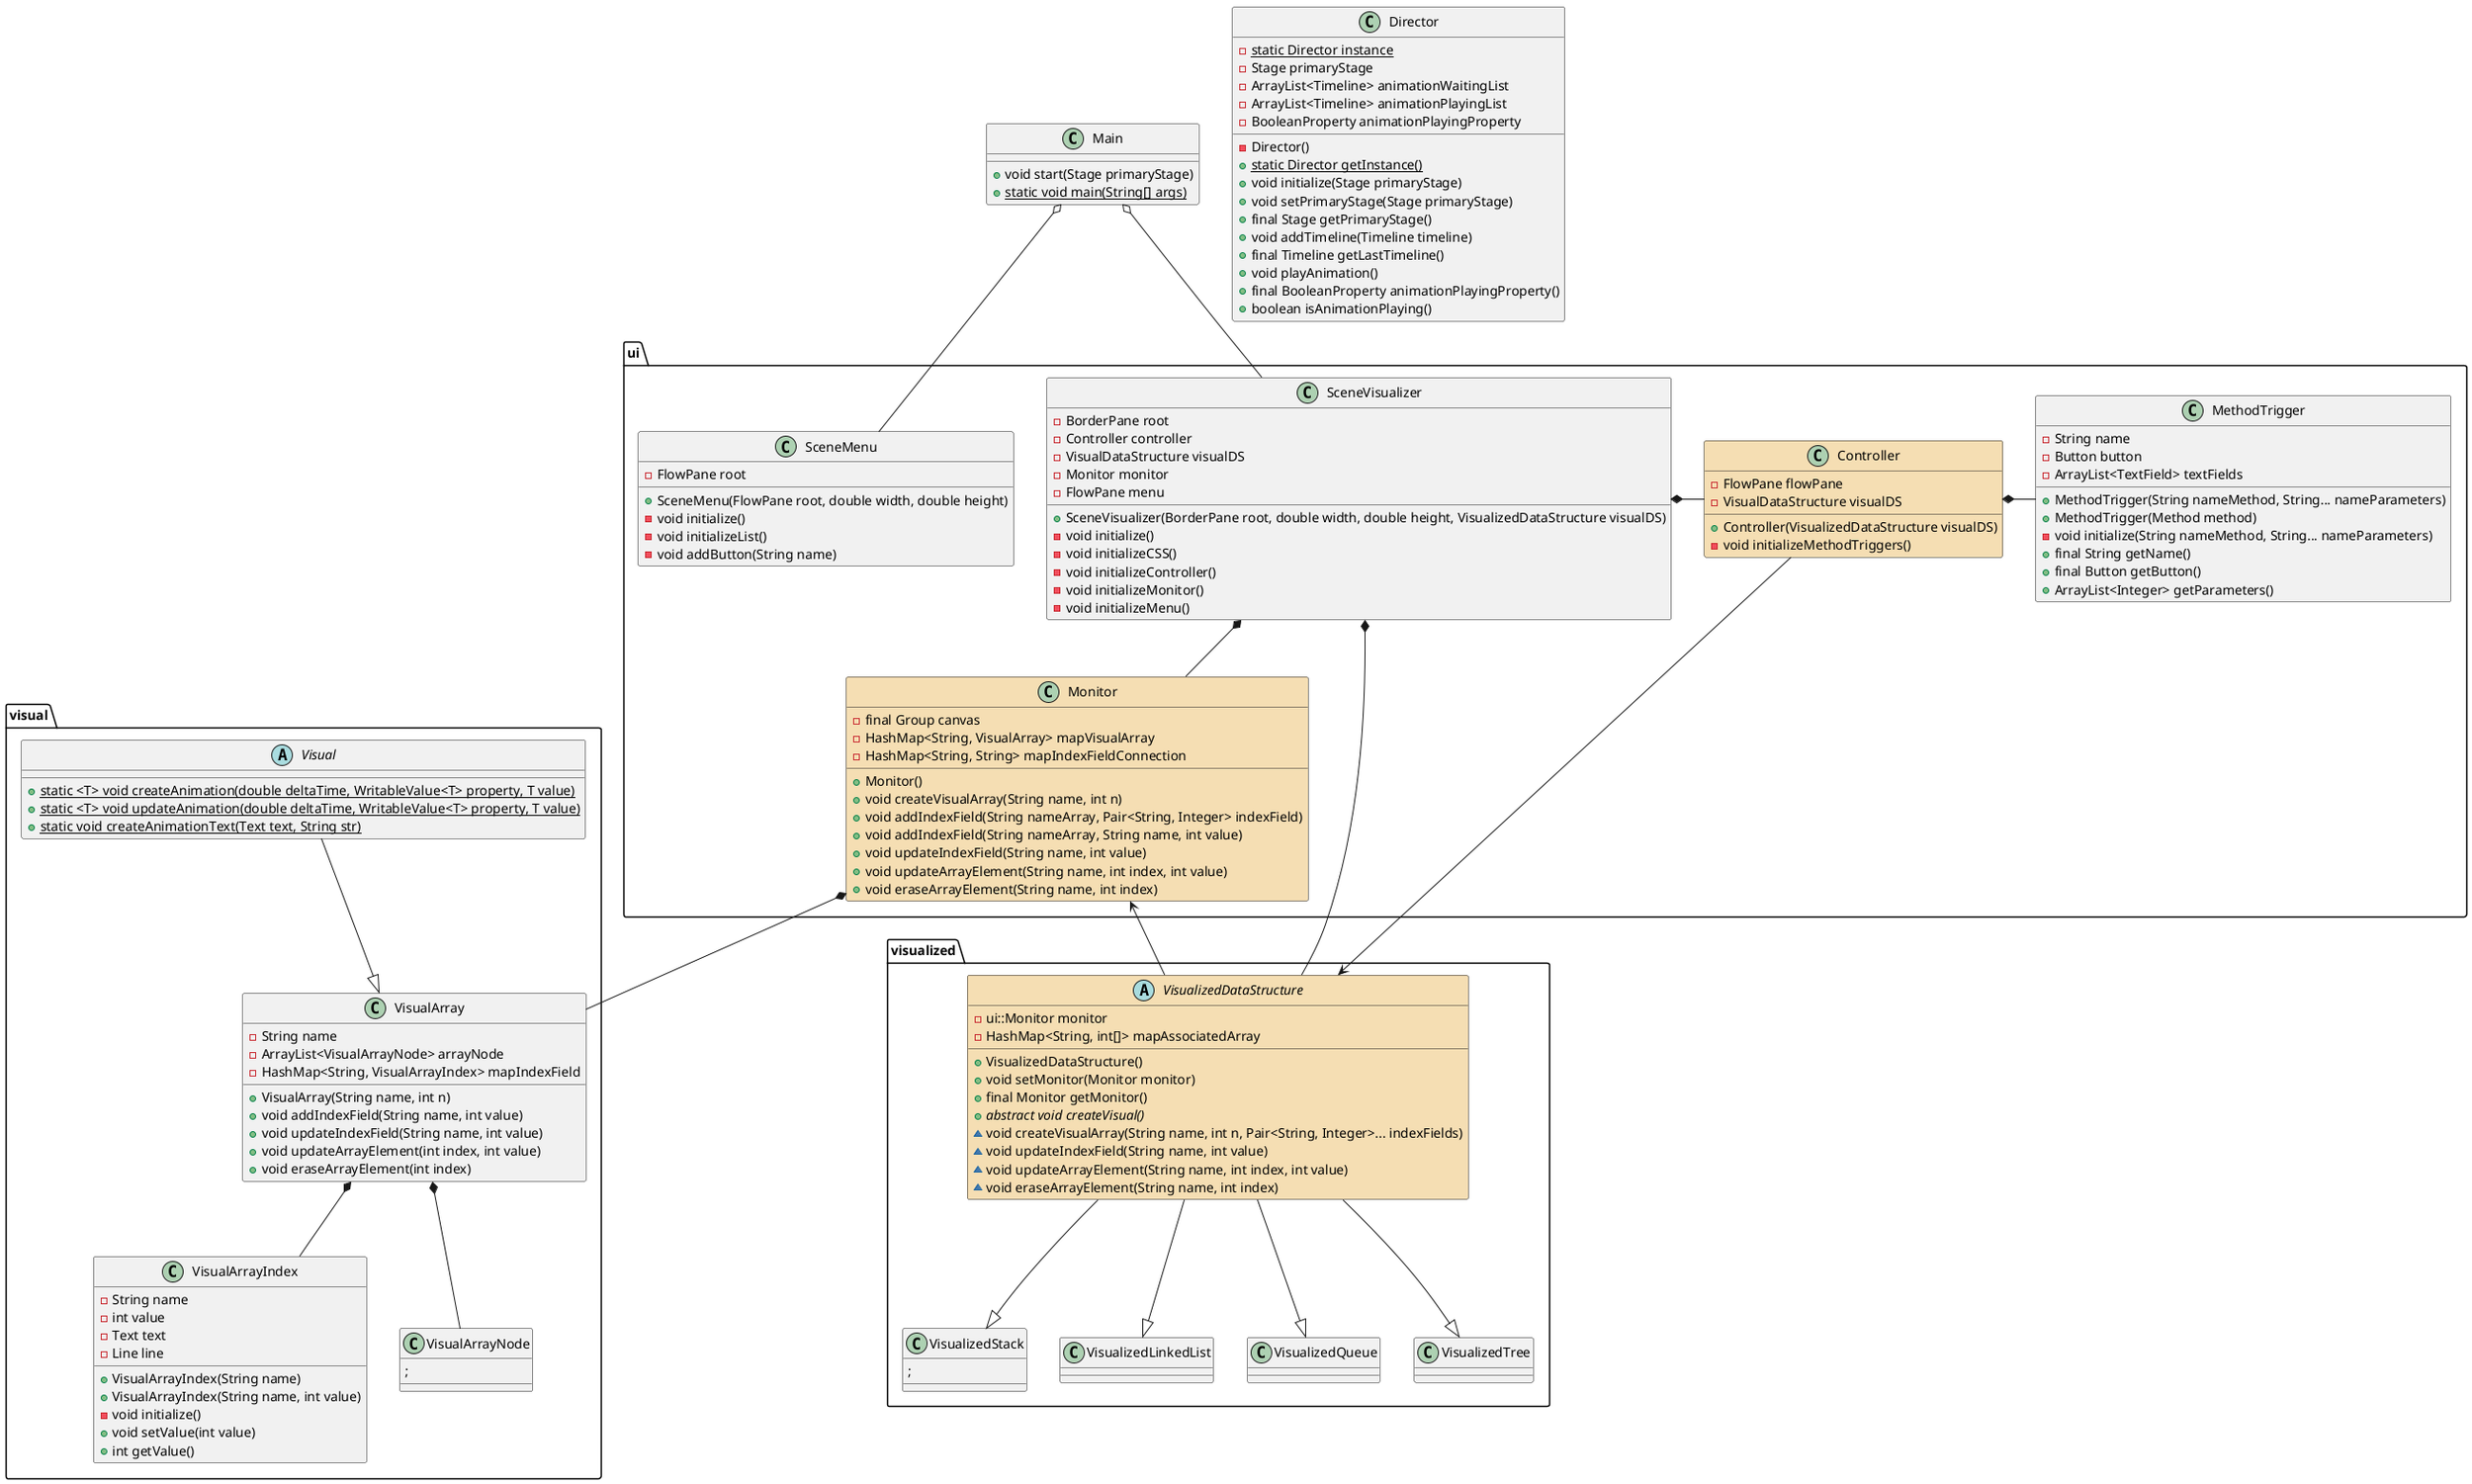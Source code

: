 @startuml demo

set namespaceSeparator ::

namespace ui {

    class SceneMenu {
        - FlowPane root
        + SceneMenu(FlowPane root, double width, double height)
        - void initialize()
        - void initializeList()
        - void addButton(String name)
    }
    class SceneVisualizer {
        - BorderPane root
        - Controller controller
        - VisualDataStructure visualDS
        - Monitor monitor
        - FlowPane menu
        + SceneVisualizer(BorderPane root, double width, double height, VisualizedDataStructure visualDS)
        - void initialize()
        - void initializeCSS()
        - void initializeController()
        - void initializeMonitor()
        - void initializeMenu()
    }

    class Controller #Wheat {
        - FlowPane flowPane
        - VisualDataStructure visualDS
        + Controller(VisualizedDataStructure visualDS)
        - void initializeMethodTriggers()
    }
    class MethodTrigger {
        - String name
        - Button button
        - ArrayList<TextField> textFields
        + MethodTrigger(String nameMethod, String... nameParameters)
        + MethodTrigger(Method method)
        - void initialize(String nameMethod, String... nameParameters)
        + final String getName()
        + final Button getButton()
        + ArrayList<Integer> getParameters()
    }
    class Monitor #Wheat {
        - final Group canvas
        - HashMap<String, VisualArray> mapVisualArray
        - HashMap<String, String> mapIndexFieldConnection
        + Monitor()
        + void createVisualArray(String name, int n)
        + void addIndexField(String nameArray, Pair<String, Integer> indexField)
        + void addIndexField(String nameArray, String name, int value)
        + void updateIndexField(String name, int value)
        + void updateArrayElement(String name, int index, int value)
        + void eraseArrayElement(String name, int index)
    }

    SceneVisualizer *- Controller
    SceneVisualizer *-- Monitor
    Controller *- MethodTrigger

}

namespace visualized {

    abstract class VisualizedDataStructure #Wheat {
        - ui::Monitor monitor
        - HashMap<String, int[]> mapAssociatedArray
        + VisualizedDataStructure()
        + void setMonitor(Monitor monitor)
        + final Monitor getMonitor()
        + {abstract} abstract void createVisual()
        ~ void createVisualArray(String name, int n, Pair<String, Integer>... indexFields)
        ~ void updateIndexField(String name, int value)
        ~ void updateArrayElement(String name, int index, int value)
        ~ void eraseArrayElement(String name, int index)
    }
    class VisualizedStack {
        ;
    }

    VisualizedDataStructure --|> VisualizedLinkedList
    VisualizedDataStructure --|> VisualizedStack
    VisualizedDataStructure --|> VisualizedQueue
    VisualizedDataStructure --|> VisualizedTree
}

namespace visual {

    abstract class Visual {
        + {static} static <T> void createAnimation(double deltaTime, WritableValue<T> property, T value)
        + {static} static <T> void updateAnimation(double deltaTime, WritableValue<T> property, T value)
        + {static} static void createAnimationText(Text text, String str)
    }
    class VisualArray {
        - String name
        - ArrayList<VisualArrayNode> arrayNode
        - HashMap<String, VisualArrayIndex> mapIndexField
        + VisualArray(String name, int n)
        + void addIndexField(String name, int value)
        + void updateIndexField(String name, int value)
        + void updateArrayElement(int index, int value)
        + void eraseArrayElement(int index)
    }
    class VisualArrayIndex {
        - String name
        - int value
        - Text text
        - Line line
        + VisualArrayIndex(String name)
        + VisualArrayIndex(String name, int value)
        - void initialize()
        + void setValue(int value)
        + int getValue()
    }
    class VisualArrayNode {
        ;
    }

    Visual --|> VisualArray
    VisualArray *-- VisualArrayIndex
    VisualArray *-- VisualArrayNode
}

class Main {
    + void start(Stage primaryStage)
    + {static} static void main(String[] args)
}

class Director {
    - {static} static Director instance
    - Stage primaryStage
    - ArrayList<Timeline> animationWaitingList
    - ArrayList<Timeline> animationPlayingList
    - BooleanProperty animationPlayingProperty
    - Director()
    + {static} static Director getInstance()
    + void initialize(Stage primaryStage)
    + void setPrimaryStage(Stage primaryStage)
    + final Stage getPrimaryStage()
    + void addTimeline(Timeline timeline)
    + final Timeline getLastTimeline()
    + void playAnimation()
    + final BooleanProperty animationPlayingProperty()
    + boolean isAnimationPlaying()
}

Main o-- ui::SceneMenu
Main o-- ui::SceneVisualizer

ui::SceneVisualizer *-- visualized::VisualizedDataStructure
ui::Controller -down-> visualized::VisualizedDataStructure
visualized::VisualizedDataStructure -up-> ui::Monitor

ui::Monitor *-- visual::VisualArray

visualized::VisualizedDataStructure -left[hidden]-> visual::VisualArray

@enduml